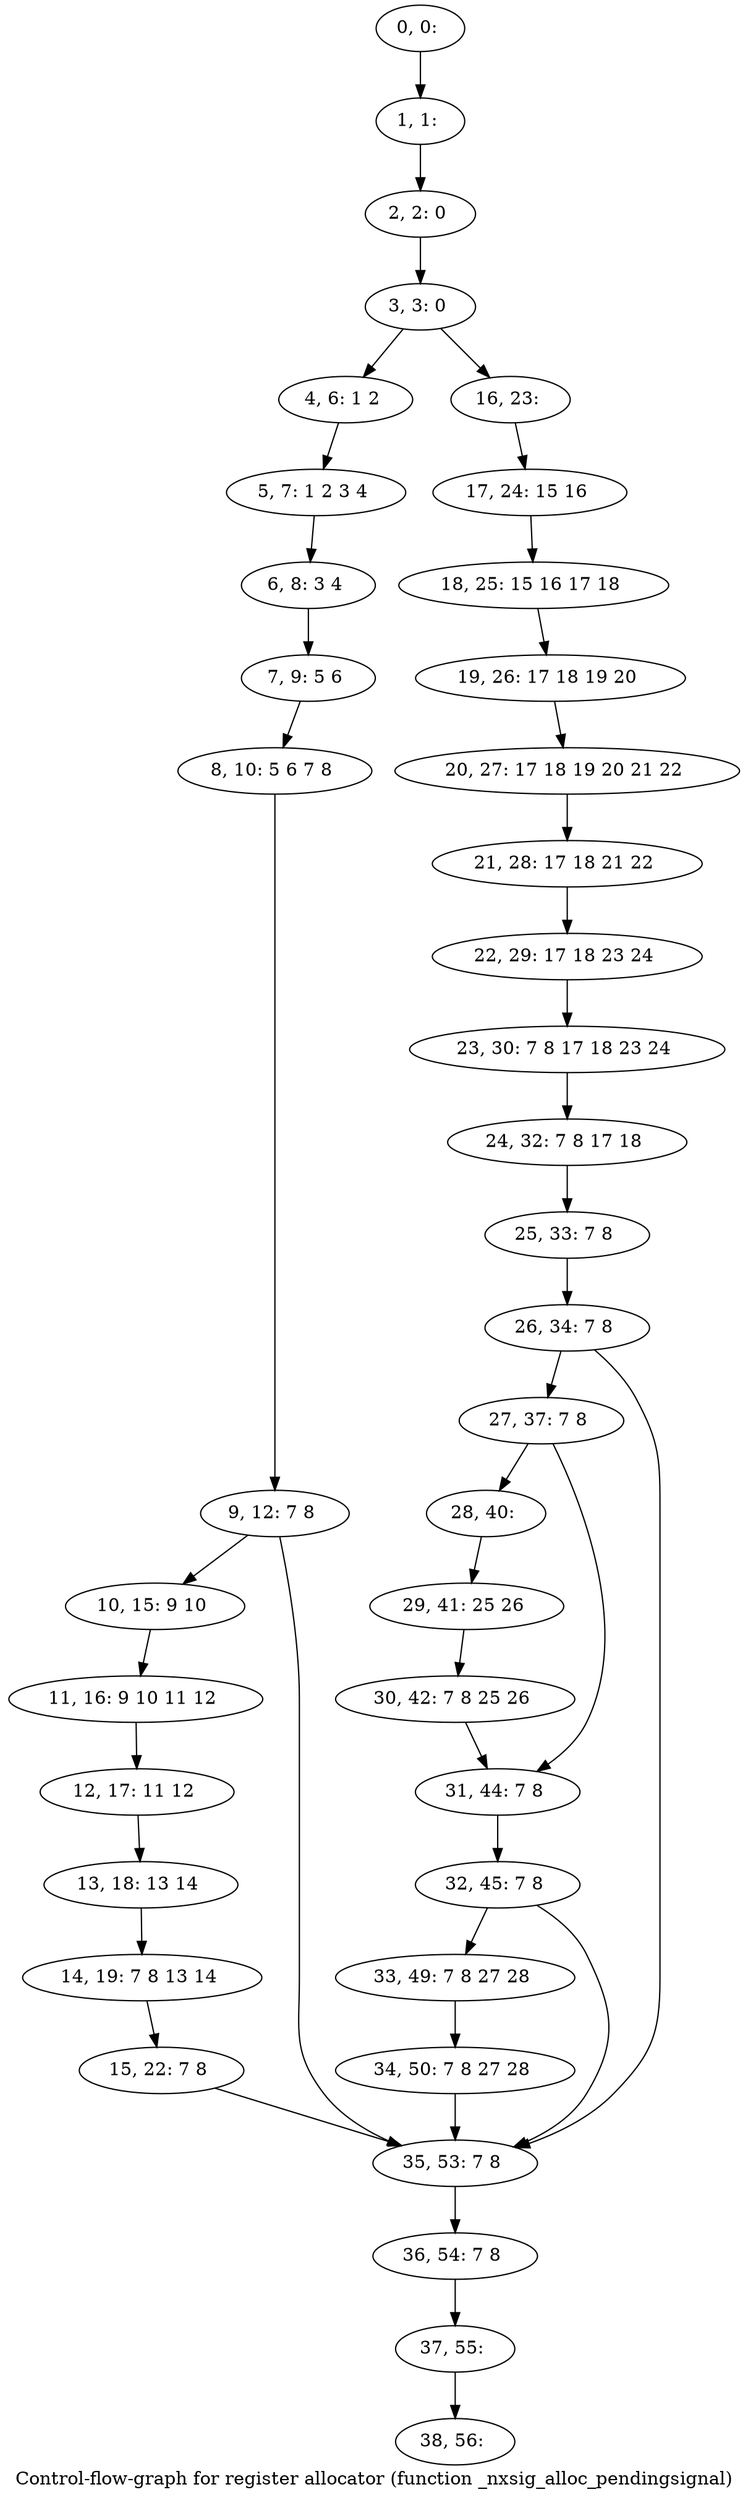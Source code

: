 digraph G {
graph [label="Control-flow-graph for register allocator (function _nxsig_alloc_pendingsignal)"]
0[label="0, 0: "];
1[label="1, 1: "];
2[label="2, 2: 0 "];
3[label="3, 3: 0 "];
4[label="4, 6: 1 2 "];
5[label="5, 7: 1 2 3 4 "];
6[label="6, 8: 3 4 "];
7[label="7, 9: 5 6 "];
8[label="8, 10: 5 6 7 8 "];
9[label="9, 12: 7 8 "];
10[label="10, 15: 9 10 "];
11[label="11, 16: 9 10 11 12 "];
12[label="12, 17: 11 12 "];
13[label="13, 18: 13 14 "];
14[label="14, 19: 7 8 13 14 "];
15[label="15, 22: 7 8 "];
16[label="16, 23: "];
17[label="17, 24: 15 16 "];
18[label="18, 25: 15 16 17 18 "];
19[label="19, 26: 17 18 19 20 "];
20[label="20, 27: 17 18 19 20 21 22 "];
21[label="21, 28: 17 18 21 22 "];
22[label="22, 29: 17 18 23 24 "];
23[label="23, 30: 7 8 17 18 23 24 "];
24[label="24, 32: 7 8 17 18 "];
25[label="25, 33: 7 8 "];
26[label="26, 34: 7 8 "];
27[label="27, 37: 7 8 "];
28[label="28, 40: "];
29[label="29, 41: 25 26 "];
30[label="30, 42: 7 8 25 26 "];
31[label="31, 44: 7 8 "];
32[label="32, 45: 7 8 "];
33[label="33, 49: 7 8 27 28 "];
34[label="34, 50: 7 8 27 28 "];
35[label="35, 53: 7 8 "];
36[label="36, 54: 7 8 "];
37[label="37, 55: "];
38[label="38, 56: "];
0->1 ;
1->2 ;
2->3 ;
3->4 ;
3->16 ;
4->5 ;
5->6 ;
6->7 ;
7->8 ;
8->9 ;
9->10 ;
9->35 ;
10->11 ;
11->12 ;
12->13 ;
13->14 ;
14->15 ;
15->35 ;
16->17 ;
17->18 ;
18->19 ;
19->20 ;
20->21 ;
21->22 ;
22->23 ;
23->24 ;
24->25 ;
25->26 ;
26->27 ;
26->35 ;
27->28 ;
27->31 ;
28->29 ;
29->30 ;
30->31 ;
31->32 ;
32->33 ;
32->35 ;
33->34 ;
34->35 ;
35->36 ;
36->37 ;
37->38 ;
}
